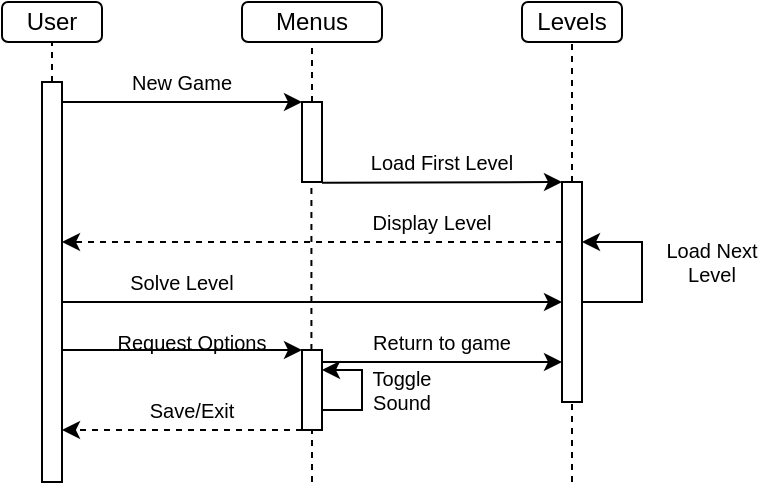 <mxfile version="25.0.1">
  <diagram name="Page-1" id="2YBvvXClWsGukQMizWep">
    <mxGraphModel dx="853" dy="564" grid="1" gridSize="10" guides="1" tooltips="1" connect="1" arrows="1" fold="1" page="1" pageScale="1" pageWidth="850" pageHeight="1100" math="0" shadow="0">
      <root>
        <mxCell id="0" />
        <mxCell id="1" parent="0" />
        <mxCell id="Xcl06JI_9C51kxBz63lc-5" value="User" style="rounded=1;whiteSpace=wrap;html=1;" parent="1" vertex="1">
          <mxGeometry x="40" y="40" width="50" height="20" as="geometry" />
        </mxCell>
        <mxCell id="Xcl06JI_9C51kxBz63lc-7" value="Menus" style="rounded=1;whiteSpace=wrap;html=1;" parent="1" vertex="1">
          <mxGeometry x="160" y="40" width="70" height="20" as="geometry" />
        </mxCell>
        <mxCell id="Xcl06JI_9C51kxBz63lc-9" value="Levels" style="rounded=1;whiteSpace=wrap;html=1;" parent="1" vertex="1">
          <mxGeometry x="300" y="40" width="50" height="20" as="geometry" />
        </mxCell>
        <mxCell id="Xcl06JI_9C51kxBz63lc-11" value="" style="html=1;points=[[0,0,0,0,5],[0,1,0,0,-5],[1,0,0,0,5],[1,1,0,0,-5]];perimeter=orthogonalPerimeter;outlineConnect=0;targetShapes=umlLifeline;portConstraint=eastwest;newEdgeStyle={&quot;curved&quot;:0,&quot;rounded&quot;:0};" parent="1" vertex="1">
          <mxGeometry x="60" y="80" width="10" height="200" as="geometry" />
        </mxCell>
        <mxCell id="Xcl06JI_9C51kxBz63lc-12" value="" style="endArrow=none;dashed=1;html=1;rounded=0;entryX=0.5;entryY=1;entryDx=0;entryDy=0;" parent="1" source="Xcl06JI_9C51kxBz63lc-11" target="Xcl06JI_9C51kxBz63lc-5" edge="1">
          <mxGeometry width="50" height="50" relative="1" as="geometry">
            <mxPoint x="190" y="220" as="sourcePoint" />
            <mxPoint x="240" y="170" as="targetPoint" />
          </mxGeometry>
        </mxCell>
        <mxCell id="Xcl06JI_9C51kxBz63lc-15" value="" style="html=1;points=[[0,0,0,0,5],[0,1,0,0,-5],[1,0,0,0,5],[1,1,0,0,-5]];perimeter=orthogonalPerimeter;outlineConnect=0;targetShapes=umlLifeline;portConstraint=eastwest;newEdgeStyle={&quot;curved&quot;:0,&quot;rounded&quot;:0};" parent="1" vertex="1">
          <mxGeometry x="190" y="90" width="10" height="40" as="geometry" />
        </mxCell>
        <mxCell id="Xcl06JI_9C51kxBz63lc-17" value="" style="endArrow=none;dashed=1;html=1;rounded=0;entryX=0.5;entryY=1;entryDx=0;entryDy=0;" parent="1" source="Xcl06JI_9C51kxBz63lc-15" target="Xcl06JI_9C51kxBz63lc-7" edge="1">
          <mxGeometry width="50" height="50" relative="1" as="geometry">
            <mxPoint x="190" y="220" as="sourcePoint" />
            <mxPoint x="240" y="170" as="targetPoint" />
          </mxGeometry>
        </mxCell>
        <mxCell id="Xcl06JI_9C51kxBz63lc-18" value="" style="endArrow=classic;html=1;rounded=0;" parent="1" edge="1">
          <mxGeometry width="50" height="50" relative="1" as="geometry">
            <mxPoint x="70" y="90" as="sourcePoint" />
            <mxPoint x="190" y="90" as="targetPoint" />
          </mxGeometry>
        </mxCell>
        <mxCell id="Xcl06JI_9C51kxBz63lc-19" value="New Game" style="text;html=1;align=center;verticalAlign=middle;whiteSpace=wrap;rounded=0;fontSize=10;" parent="1" vertex="1">
          <mxGeometry x="100" y="70" width="60" height="20" as="geometry" />
        </mxCell>
        <mxCell id="Xcl06JI_9C51kxBz63lc-24" value="" style="endArrow=none;dashed=1;html=1;rounded=0;entryX=0.5;entryY=1;entryDx=0;entryDy=0;" parent="1" target="Xcl06JI_9C51kxBz63lc-9" edge="1">
          <mxGeometry width="50" height="50" relative="1" as="geometry">
            <mxPoint x="325" y="280" as="sourcePoint" />
            <mxPoint x="240" y="170" as="targetPoint" />
            <Array as="points">
              <mxPoint x="325" y="240" />
            </Array>
          </mxGeometry>
        </mxCell>
        <mxCell id="Xcl06JI_9C51kxBz63lc-25" value="" style="html=1;points=[[0,0,0,0,5],[0,1,0,0,-5],[1,0,0,0,5],[1,1,0,0,-5]];perimeter=orthogonalPerimeter;outlineConnect=0;targetShapes=umlLifeline;portConstraint=eastwest;newEdgeStyle={&quot;curved&quot;:0,&quot;rounded&quot;:0};" parent="1" vertex="1">
          <mxGeometry x="320" y="130" width="10" height="110" as="geometry" />
        </mxCell>
        <mxCell id="Xcl06JI_9C51kxBz63lc-26" value="" style="endArrow=none;dashed=1;html=1;rounded=0;" parent="1" source="Xcl06JI_9C51kxBz63lc-37" edge="1">
          <mxGeometry width="50" height="50" relative="1" as="geometry">
            <mxPoint x="195" y="280" as="sourcePoint" />
            <mxPoint x="194.71" y="130" as="targetPoint" />
          </mxGeometry>
        </mxCell>
        <mxCell id="Xcl06JI_9C51kxBz63lc-27" value="" style="endArrow=classic;html=1;rounded=0;" parent="1" edge="1">
          <mxGeometry width="50" height="50" relative="1" as="geometry">
            <mxPoint x="200" y="130.43" as="sourcePoint" />
            <mxPoint x="320" y="130" as="targetPoint" />
          </mxGeometry>
        </mxCell>
        <mxCell id="Xcl06JI_9C51kxBz63lc-28" value="Load First Level" style="text;html=1;align=center;verticalAlign=middle;whiteSpace=wrap;rounded=0;fontSize=10;" parent="1" vertex="1">
          <mxGeometry x="220" y="110" width="80" height="20" as="geometry" />
        </mxCell>
        <mxCell id="Xcl06JI_9C51kxBz63lc-31" value="" style="endArrow=classic;html=1;rounded=0;dashed=1;" parent="1" edge="1">
          <mxGeometry width="50" height="50" relative="1" as="geometry">
            <mxPoint x="320" y="160" as="sourcePoint" />
            <mxPoint x="70" y="160" as="targetPoint" />
          </mxGeometry>
        </mxCell>
        <mxCell id="Xcl06JI_9C51kxBz63lc-32" value="Display Level" style="text;html=1;align=center;verticalAlign=middle;whiteSpace=wrap;rounded=0;fontSize=10;" parent="1" vertex="1">
          <mxGeometry x="200" y="140" width="110" height="20" as="geometry" />
        </mxCell>
        <mxCell id="Xcl06JI_9C51kxBz63lc-33" value="" style="endArrow=classic;html=1;rounded=0;" parent="1" edge="1">
          <mxGeometry width="50" height="50" relative="1" as="geometry">
            <mxPoint x="70" y="190" as="sourcePoint" />
            <mxPoint x="320" y="190" as="targetPoint" />
          </mxGeometry>
        </mxCell>
        <mxCell id="Xcl06JI_9C51kxBz63lc-34" value="Solve Level" style="text;html=1;align=center;verticalAlign=middle;whiteSpace=wrap;rounded=0;fontSize=10;" parent="1" vertex="1">
          <mxGeometry x="75" y="170" width="110" height="20" as="geometry" />
        </mxCell>
        <mxCell id="Xcl06JI_9C51kxBz63lc-35" value="" style="endArrow=classic;html=1;rounded=0;" parent="1" target="Xcl06JI_9C51kxBz63lc-25" edge="1">
          <mxGeometry width="50" height="50" relative="1" as="geometry">
            <mxPoint x="330" y="190" as="sourcePoint" />
            <mxPoint x="380" y="140" as="targetPoint" />
            <Array as="points">
              <mxPoint x="360" y="190" />
              <mxPoint x="360" y="160" />
            </Array>
          </mxGeometry>
        </mxCell>
        <mxCell id="Xcl06JI_9C51kxBz63lc-36" value="Load Next Level" style="text;html=1;align=center;verticalAlign=middle;whiteSpace=wrap;rounded=0;fontSize=10;" parent="1" vertex="1">
          <mxGeometry x="360" y="160" width="70" height="20" as="geometry" />
        </mxCell>
        <mxCell id="Xcl06JI_9C51kxBz63lc-38" value="" style="endArrow=none;dashed=1;html=1;rounded=0;" parent="1" target="Xcl06JI_9C51kxBz63lc-37" edge="1">
          <mxGeometry width="50" height="50" relative="1" as="geometry">
            <mxPoint x="195" y="280" as="sourcePoint" />
            <mxPoint x="194.71" y="130" as="targetPoint" />
          </mxGeometry>
        </mxCell>
        <mxCell id="Xcl06JI_9C51kxBz63lc-37" value="" style="html=1;points=[[0,0,0,0,5],[0,1,0,0,-5],[1,0,0,0,5],[1,1,0,0,-5]];perimeter=orthogonalPerimeter;outlineConnect=0;targetShapes=umlLifeline;portConstraint=eastwest;newEdgeStyle={&quot;curved&quot;:0,&quot;rounded&quot;:0};" parent="1" vertex="1">
          <mxGeometry x="190" y="214" width="10" height="40" as="geometry" />
        </mxCell>
        <mxCell id="Xcl06JI_9C51kxBz63lc-39" value="" style="endArrow=classic;html=1;rounded=0;" parent="1" edge="1">
          <mxGeometry width="50" height="50" relative="1" as="geometry">
            <mxPoint x="70" y="214" as="sourcePoint" />
            <mxPoint x="190" y="214" as="targetPoint" />
          </mxGeometry>
        </mxCell>
        <mxCell id="Xcl06JI_9C51kxBz63lc-40" value="Request Options" style="text;html=1;align=center;verticalAlign=middle;whiteSpace=wrap;rounded=0;fontSize=10;" parent="1" vertex="1">
          <mxGeometry x="80" y="200" width="110" height="20" as="geometry" />
        </mxCell>
        <mxCell id="Xcl06JI_9C51kxBz63lc-41" value="" style="endArrow=classic;html=1;rounded=0;" parent="1" edge="1">
          <mxGeometry width="50" height="50" relative="1" as="geometry">
            <mxPoint x="200" y="244" as="sourcePoint" />
            <mxPoint x="200" y="224" as="targetPoint" />
            <Array as="points">
              <mxPoint x="220" y="244" />
              <mxPoint x="220" y="224" />
            </Array>
          </mxGeometry>
        </mxCell>
        <mxCell id="Xcl06JI_9C51kxBz63lc-42" value="Toggle Sound" style="text;html=1;align=center;verticalAlign=middle;whiteSpace=wrap;rounded=0;fontSize=10;" parent="1" vertex="1">
          <mxGeometry x="210" y="224" width="60" height="20" as="geometry" />
        </mxCell>
        <mxCell id="Xcl06JI_9C51kxBz63lc-43" value="" style="endArrow=classic;html=1;rounded=0;exitX=0;exitY=1;exitDx=0;exitDy=-5;exitPerimeter=0;dashed=1;" parent="1" edge="1">
          <mxGeometry width="50" height="50" relative="1" as="geometry">
            <mxPoint x="190" y="254" as="sourcePoint" />
            <mxPoint x="70.0" y="254" as="targetPoint" />
          </mxGeometry>
        </mxCell>
        <mxCell id="Xcl06JI_9C51kxBz63lc-44" value="Save/Exit" style="text;html=1;align=center;verticalAlign=middle;whiteSpace=wrap;rounded=0;fontSize=10;dashed=1;" parent="1" vertex="1">
          <mxGeometry x="80" y="234" width="110" height="20" as="geometry" />
        </mxCell>
        <mxCell id="Xcl06JI_9C51kxBz63lc-45" value="" style="endArrow=classic;html=1;rounded=0;" parent="1" target="Xcl06JI_9C51kxBz63lc-25" edge="1">
          <mxGeometry width="50" height="50" relative="1" as="geometry">
            <mxPoint x="200" y="220" as="sourcePoint" />
            <mxPoint x="250" y="170" as="targetPoint" />
          </mxGeometry>
        </mxCell>
        <mxCell id="Xcl06JI_9C51kxBz63lc-46" value="Return to game" style="text;html=1;align=center;verticalAlign=middle;whiteSpace=wrap;rounded=0;fontSize=10;" parent="1" vertex="1">
          <mxGeometry x="220" y="200" width="80" height="20" as="geometry" />
        </mxCell>
      </root>
    </mxGraphModel>
  </diagram>
</mxfile>

